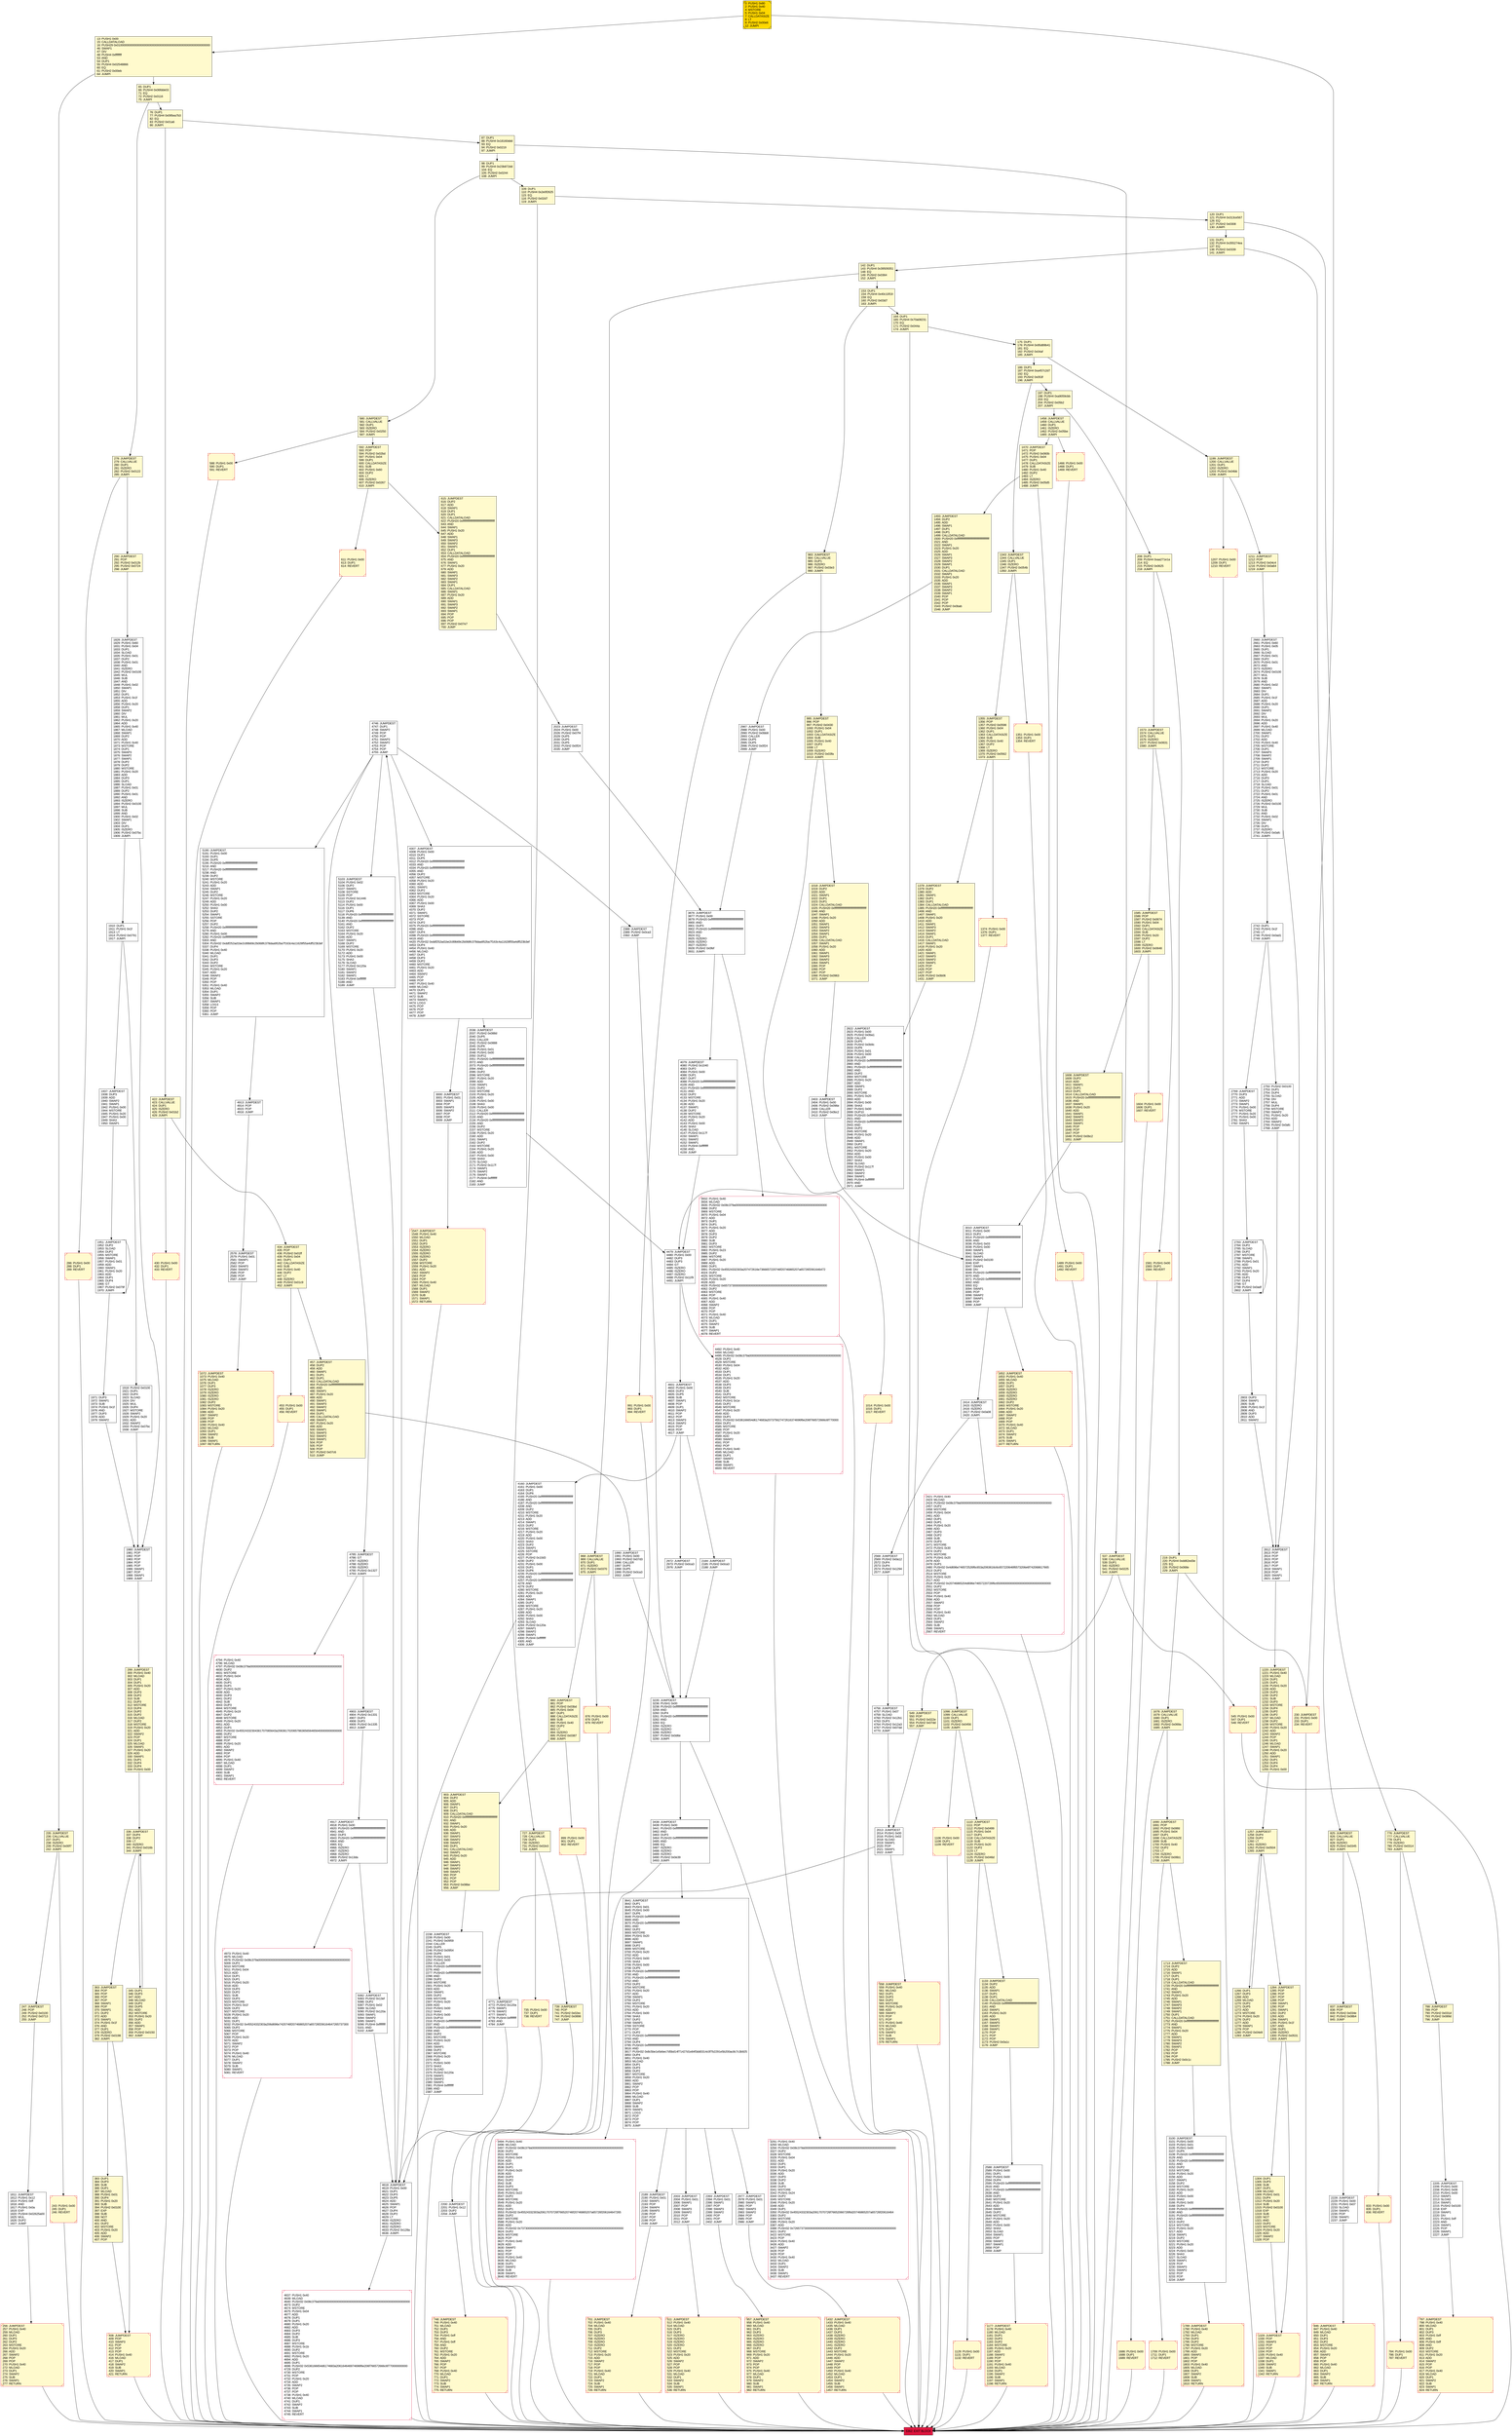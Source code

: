 digraph G {
bgcolor=transparent rankdir=UD;
node [shape=box style=filled color=black fillcolor=white fontname=arial fontcolor=black];
408 [label="408: JUMPDEST\l409: POP\l410: SWAP3\l411: POP\l412: POP\l413: POP\l414: PUSH1 0x40\l416: MLOAD\l417: DUP1\l418: SWAP2\l419: SUB\l420: SWAP1\l421: RETURN\l" fillcolor=lemonchiffon shape=Msquare color=crimson ];
457 [label="457: JUMPDEST\l458: DUP2\l459: ADD\l460: SWAP1\l461: DUP1\l462: DUP1\l463: CALLDATALOAD\l464: PUSH20 0xffffffffffffffffffffffffffffffffffffffff\l485: AND\l486: SWAP1\l487: PUSH1 0x20\l489: ADD\l490: SWAP1\l491: SWAP3\l492: SWAP2\l493: SWAP1\l494: DUP1\l495: CALLDATALOAD\l496: SWAP1\l497: PUSH1 0x20\l499: ADD\l500: SWAP1\l501: SWAP3\l502: SWAP2\l503: SWAP1\l504: POP\l505: POP\l506: POP\l507: PUSH2 0x07c6\l510: JUMP\l" fillcolor=lemonchiffon ];
4618 [label="4618: JUMPDEST\l4619: PUSH1 0x00\l4621: DUP1\l4622: DUP3\l4623: DUP5\l4624: ADD\l4625: SWAP1\l4626: POP\l4627: DUP4\l4628: DUP2\l4629: LT\l4630: ISZERO\l4631: ISZERO\l4632: ISZERO\l4633: PUSH2 0x128a\l4636: JUMPI\l" ];
219 [label="219: DUP1\l220: PUSH4 0xdd62ed3e\l225: EQ\l226: PUSH2 0x068e\l229: JUMPI\l" fillcolor=lemonchiffon ];
2184 [label="2184: JUMPDEST\l2185: PUSH2 0x0ca3\l2188: JUMP\l" ];
1018 [label="1018: JUMPDEST\l1019: DUP2\l1020: ADD\l1021: SWAP1\l1022: DUP1\l1023: DUP1\l1024: CALLDATALOAD\l1025: PUSH20 0xffffffffffffffffffffffffffffffffffffffff\l1046: AND\l1047: SWAP1\l1048: PUSH1 0x20\l1050: ADD\l1051: SWAP1\l1052: SWAP3\l1053: SWAP2\l1054: SWAP1\l1055: DUP1\l1056: CALLDATALOAD\l1057: SWAP1\l1058: PUSH1 0x20\l1060: ADD\l1061: SWAP1\l1062: SWAP3\l1063: SWAP2\l1064: SWAP1\l1065: POP\l1066: POP\l1067: POP\l1068: PUSH2 0x0963\l1071: JUMP\l" fillcolor=lemonchiffon ];
580 [label="580: JUMPDEST\l581: CALLVALUE\l582: DUP1\l583: ISZERO\l584: PUSH2 0x0250\l587: JUMPI\l" fillcolor=lemonchiffon ];
4903 [label="4903: JUMPDEST\l4904: PUSH2 0x1331\l4907: DUP3\l4908: DUP3\l4909: PUSH2 0x1335\l4912: JUMP\l" ];
995 [label="995: JUMPDEST\l996: POP\l997: PUSH2 0x0430\l1000: PUSH1 0x04\l1002: DUP1\l1003: CALLDATASIZE\l1004: SUB\l1005: PUSH1 0x40\l1007: DUP2\l1008: LT\l1009: ISZERO\l1010: PUSH2 0x03fa\l1013: JUMPI\l" fillcolor=lemonchiffon ];
2987 [label="2987: JUMPDEST\l2988: PUSH1 0x00\l2990: PUSH2 0x0bb8\l2993: CALLER\l2994: DUP5\l2995: DUP5\l2996: PUSH2 0x0f24\l2999: JUMP\l" ];
2977 [label="2977: JUMPDEST\l2978: PUSH1 0x01\l2980: SWAP1\l2981: POP\l2982: SWAP3\l2983: SWAP2\l2984: POP\l2985: POP\l2986: JUMP\l" ];
1072 [label="1072: JUMPDEST\l1073: PUSH1 0x40\l1075: MLOAD\l1076: DUP1\l1077: DUP3\l1078: ISZERO\l1079: ISZERO\l1080: ISZERO\l1081: ISZERO\l1082: DUP2\l1083: MSTORE\l1084: PUSH1 0x20\l1086: ADD\l1087: SWAP2\l1088: POP\l1089: POP\l1090: PUSH1 0x40\l1092: MLOAD\l1093: DUP1\l1094: SWAP2\l1095: SUB\l1096: SWAP1\l1097: RETURN\l" fillcolor=lemonchiffon shape=Msquare color=crimson ];
1709 [label="1709: PUSH1 0x00\l1711: DUP1\l1712: REVERT\l" fillcolor=lemonchiffon shape=Msquare color=crimson ];
430 [label="430: PUSH1 0x00\l432: DUP1\l433: REVERT\l" fillcolor=lemonchiffon shape=Msquare color=crimson ];
2972 [label="2972: JUMPDEST\l2973: PUSH2 0x0ca3\l2976: JUMP\l" ];
2200 [label="2200: JUMPDEST\l2201: PUSH1 0x12\l2203: DUP2\l2204: JUMP\l" ];
1304 [label="1304: DUP1\l1305: DUP3\l1306: SUB\l1307: DUP1\l1308: MLOAD\l1309: PUSH1 0x01\l1311: DUP4\l1312: PUSH1 0x20\l1314: SUB\l1315: PUSH2 0x0100\l1318: EXP\l1319: SUB\l1320: NOT\l1321: AND\l1322: DUP2\l1323: MSTORE\l1324: PUSH1 0x20\l1326: ADD\l1327: SWAP2\l1328: POP\l" fillcolor=lemonchiffon ];
2568 [label="2568: JUMPDEST\l2569: PUSH2 0x0a12\l2572: DUP4\l2573: DUP4\l2574: PUSH2 0x1294\l2577: JUMP\l" ];
3000 [label="3000: JUMPDEST\l3001: PUSH1 0x01\l3003: SWAP1\l3004: POP\l3005: SWAP3\l3006: SWAP2\l3007: POP\l3008: POP\l3009: JUMP\l" ];
2013 [label="2013: JUMPDEST\l2014: PUSH1 0x00\l2016: PUSH1 0x02\l2018: SLOAD\l2019: SWAP1\l2020: POP\l2021: SWAP1\l2022: JUMP\l" ];
4307 [label="4307: JUMPDEST\l4308: PUSH1 0x00\l4310: DUP1\l4311: DUP5\l4312: PUSH20 0xffffffffffffffffffffffffffffffffffffffff\l4333: AND\l4334: PUSH20 0xffffffffffffffffffffffffffffffffffffffff\l4355: AND\l4356: DUP2\l4357: MSTORE\l4358: PUSH1 0x20\l4360: ADD\l4361: SWAP1\l4362: DUP2\l4363: MSTORE\l4364: PUSH1 0x20\l4366: ADD\l4367: PUSH1 0x00\l4369: SHA3\l4370: DUP2\l4371: SWAP1\l4372: SSTORE\l4373: POP\l4374: DUP2\l4375: PUSH20 0xffffffffffffffffffffffffffffffffffffffff\l4396: AND\l4397: DUP4\l4398: PUSH20 0xffffffffffffffffffffffffffffffffffffffff\l4419: AND\l4420: PUSH32 0xddf252ad1be2c89b69c2b068fc378daa952ba7f163c4a11628f55a4df523b3ef\l4453: DUP4\l4454: PUSH1 0x40\l4456: MLOAD\l4457: DUP1\l4458: DUP3\l4459: DUP2\l4460: MSTORE\l4461: PUSH1 0x20\l4463: ADD\l4464: SWAP2\l4465: POP\l4466: POP\l4467: PUSH1 0x40\l4469: MLOAD\l4470: DUP1\l4471: SWAP2\l4472: SUB\l4473: SWAP1\l4474: LOG3\l4475: POP\l4476: POP\l4477: POP\l4478: JUMP\l" ];
1207 [label="1207: PUSH1 0x00\l1209: DUP1\l1210: REVERT\l" fillcolor=lemonchiffon shape=Msquare color=crimson ];
2205 [label="2205: JUMPDEST\l2206: PUSH1 0x00\l2208: PUSH1 0x06\l2210: PUSH1 0x00\l2212: SWAP1\l2213: SLOAD\l2214: SWAP1\l2215: PUSH2 0x0100\l2218: EXP\l2219: SWAP1\l2220: DIV\l2221: PUSH1 0xff\l2223: AND\l2224: SWAP1\l2225: POP\l2226: SWAP1\l2227: JUMP\l" ];
1458 [label="1458: JUMPDEST\l1459: CALLVALUE\l1460: DUP1\l1461: ISZERO\l1462: PUSH2 0x05be\l1465: JUMPI\l" fillcolor=lemonchiffon ];
434 [label="434: JUMPDEST\l435: POP\l436: PUSH2 0x01ff\l439: PUSH1 0x04\l441: DUP1\l442: CALLDATASIZE\l443: SUB\l444: PUSH1 0x40\l446: DUP2\l447: LT\l448: ISZERO\l449: PUSH2 0x01c9\l452: JUMPI\l" fillcolor=lemonchiffon ];
1466 [label="1466: PUSH1 0x00\l1468: DUP1\l1469: REVERT\l" fillcolor=lemonchiffon shape=Msquare color=crimson ];
1690 [label="1690: JUMPDEST\l1691: POP\l1692: PUSH2 0x06fd\l1695: PUSH1 0x04\l1697: DUP1\l1698: CALLDATASIZE\l1699: SUB\l1700: PUSH1 0x40\l1702: DUP2\l1703: LT\l1704: ISZERO\l1705: PUSH2 0x06b1\l1708: JUMPI\l" fillcolor=lemonchiffon ];
2742 [label="2742: DUP1\l2743: PUSH1 0x1f\l2745: LT\l2746: PUSH2 0x0ad1\l2749: JUMPI\l" ];
899 [label="899: PUSH1 0x00\l901: DUP1\l902: REVERT\l" fillcolor=lemonchiffon shape=Msquare color=crimson ];
983 [label="983: JUMPDEST\l984: CALLVALUE\l985: DUP1\l986: ISZERO\l987: PUSH2 0x03e3\l990: JUMPI\l" fillcolor=lemonchiffon ];
2822 [label="2822: JUMPDEST\l2823: PUSH1 0x00\l2825: PUSH2 0x0ba1\l2828: CALLER\l2829: DUP5\l2830: PUSH2 0x0b9c\l2833: DUP6\l2834: PUSH1 0x01\l2836: PUSH1 0x00\l2838: CALLER\l2839: PUSH20 0xffffffffffffffffffffffffffffffffffffffff\l2860: AND\l2861: PUSH20 0xffffffffffffffffffffffffffffffffffffffff\l2882: AND\l2883: DUP2\l2884: MSTORE\l2885: PUSH1 0x20\l2887: ADD\l2888: SWAP1\l2889: DUP2\l2890: MSTORE\l2891: PUSH1 0x20\l2893: ADD\l2894: PUSH1 0x00\l2896: SHA3\l2897: PUSH1 0x00\l2899: DUP10\l2900: PUSH20 0xffffffffffffffffffffffffffffffffffffffff\l2921: AND\l2922: PUSH20 0xffffffffffffffffffffffffffffffffffffffff\l2943: AND\l2944: DUP2\l2945: MSTORE\l2946: PUSH1 0x20\l2948: ADD\l2949: SWAP1\l2950: DUP2\l2951: MSTORE\l2952: PUSH1 0x20\l2954: ADD\l2955: PUSH1 0x00\l2957: SHA3\l2958: SLOAD\l2959: PUSH2 0x117f\l2962: SWAP1\l2963: SWAP2\l2964: SWAP1\l2965: PUSH4 0xffffffff\l2970: AND\l2971: JUMP\l" ];
1177 [label="1177: JUMPDEST\l1178: PUSH1 0x40\l1180: MLOAD\l1181: DUP1\l1182: DUP3\l1183: DUP2\l1184: MSTORE\l1185: PUSH1 0x20\l1187: ADD\l1188: SWAP2\l1189: POP\l1190: POP\l1191: PUSH1 0x40\l1193: MLOAD\l1194: DUP1\l1195: SWAP2\l1196: SUB\l1197: SWAP1\l1198: RETURN\l" fillcolor=lemonchiffon shape=Msquare color=crimson ];
247 [label="247: JUMPDEST\l248: POP\l249: PUSH2 0x0100\l252: PUSH2 0x0713\l255: JUMP\l" fillcolor=lemonchiffon ];
549 [label="549: JUMPDEST\l550: POP\l551: PUSH2 0x022e\l554: PUSH2 0x07dd\l557: JUMP\l" fillcolor=lemonchiffon ];
2238 [label="2238: JUMPDEST\l2239: PUSH1 0x00\l2241: PUSH2 0x0959\l2244: CALLER\l2245: DUP5\l2246: PUSH2 0x0954\l2249: DUP6\l2250: PUSH1 0x01\l2252: PUSH1 0x00\l2254: CALLER\l2255: PUSH20 0xffffffffffffffffffffffffffffffffffffffff\l2276: AND\l2277: PUSH20 0xffffffffffffffffffffffffffffffffffffffff\l2298: AND\l2299: DUP2\l2300: MSTORE\l2301: PUSH1 0x20\l2303: ADD\l2304: SWAP1\l2305: DUP2\l2306: MSTORE\l2307: PUSH1 0x20\l2309: ADD\l2310: PUSH1 0x00\l2312: SHA3\l2313: PUSH1 0x00\l2315: DUP10\l2316: PUSH20 0xffffffffffffffffffffffffffffffffffffffff\l2337: AND\l2338: PUSH20 0xffffffffffffffffffffffffffffffffffffffff\l2359: AND\l2360: DUP2\l2361: MSTORE\l2362: PUSH1 0x20\l2364: ADD\l2365: SWAP1\l2366: DUP2\l2367: MSTORE\l2368: PUSH1 0x20\l2370: ADD\l2371: PUSH1 0x00\l2373: SHA3\l2374: SLOAD\l2375: PUSH2 0x120a\l2378: SWAP1\l2379: SWAP2\l2380: SWAP1\l2381: PUSH4 0xffffffff\l2386: AND\l2387: JUMP\l" ];
3291 [label="3291: PUSH1 0x40\l3293: MLOAD\l3294: PUSH32 0x08c379a000000000000000000000000000000000000000000000000000000000\l3327: DUP2\l3328: MSTORE\l3329: PUSH1 0x04\l3331: ADD\l3332: DUP1\l3333: DUP1\l3334: PUSH1 0x20\l3336: ADD\l3337: DUP3\l3338: DUP2\l3339: SUB\l3340: DUP3\l3341: MSTORE\l3342: PUSH1 0x24\l3344: DUP2\l3345: MSTORE\l3346: PUSH1 0x20\l3348: ADD\l3349: DUP1\l3350: PUSH32 0x45524332303a20617070726f76652066726f6d20746865207a65726f20616464\l3383: DUP2\l3384: MSTORE\l3385: PUSH1 0x20\l3387: ADD\l3388: PUSH32 0x7265737300000000000000000000000000000000000000000000000000000000\l3421: DUP2\l3422: MSTORE\l3423: POP\l3424: PUSH1 0x40\l3426: ADD\l3427: SWAP2\l3428: POP\l3429: POP\l3430: PUSH1 0x40\l3432: MLOAD\l3433: DUP1\l3434: SWAP2\l3435: SUB\l3436: SWAP1\l3437: REVERT\l" shape=Msquare color=crimson ];
4637 [label="4637: PUSH1 0x40\l4639: MLOAD\l4640: PUSH32 0x08c379a000000000000000000000000000000000000000000000000000000000\l4673: DUP2\l4674: MSTORE\l4675: PUSH1 0x04\l4677: ADD\l4678: DUP1\l4679: DUP1\l4680: PUSH1 0x20\l4682: ADD\l4683: DUP3\l4684: DUP2\l4685: SUB\l4686: DUP3\l4687: MSTORE\l4688: PUSH1 0x1b\l4690: DUP2\l4691: MSTORE\l4692: PUSH1 0x20\l4694: ADD\l4695: DUP1\l4696: PUSH32 0x536166654d6174683a206164646974696f6e206f766572666c6f770000000000\l4729: DUP2\l4730: MSTORE\l4731: POP\l4732: PUSH1 0x20\l4734: ADD\l4735: SWAP2\l4736: POP\l4737: POP\l4738: PUSH1 0x40\l4740: MLOAD\l4741: DUP1\l4742: SWAP2\l4743: SUB\l4744: SWAP1\l4745: REVERT\l" shape=Msquare color=crimson ];
1547 [label="1547: JUMPDEST\l1548: PUSH1 0x40\l1550: MLOAD\l1551: DUP1\l1552: DUP3\l1553: ISZERO\l1554: ISZERO\l1555: ISZERO\l1556: ISZERO\l1557: DUP2\l1558: MSTORE\l1559: PUSH1 0x20\l1561: ADD\l1562: SWAP2\l1563: POP\l1564: POP\l1565: PUSH1 0x40\l1567: MLOAD\l1568: DUP1\l1569: SWAP2\l1570: SUB\l1571: SWAP1\l1572: RETURN\l" fillcolor=lemonchiffon shape=Msquare color=crimson ];
1686 [label="1686: PUSH1 0x00\l1688: DUP1\l1689: REVERT\l" fillcolor=lemonchiffon shape=Msquare color=crimson ];
175 [label="175: DUP1\l176: PUSH4 0x95d89b41\l181: EQ\l182: PUSH2 0x04af\l185: JUMPI\l" fillcolor=lemonchiffon ];
5082 [label="5082: JUMPDEST\l5083: PUSH2 0x13ef\l5086: DUP2\l5087: PUSH1 0x02\l5089: SLOAD\l5090: PUSH2 0x120a\l5093: SWAP1\l5094: SWAP2\l5095: SWAP1\l5096: PUSH4 0xffffffff\l5101: AND\l5102: JUMP\l" ];
1918 [label="1918: PUSH2 0x0100\l1921: DUP1\l1922: DUP4\l1923: SLOAD\l1924: DIV\l1925: MUL\l1926: DUP4\l1927: MSTORE\l1928: SWAP2\l1929: PUSH1 0x20\l1931: ADD\l1932: SWAP2\l1933: PUSH2 0x07bc\l1936: JUMP\l" ];
3641 [label="3641: JUMPDEST\l3642: DUP1\l3643: PUSH1 0x01\l3645: PUSH1 0x00\l3647: DUP6\l3648: PUSH20 0xffffffffffffffffffffffffffffffffffffffff\l3669: AND\l3670: PUSH20 0xffffffffffffffffffffffffffffffffffffffff\l3691: AND\l3692: DUP2\l3693: MSTORE\l3694: PUSH1 0x20\l3696: ADD\l3697: SWAP1\l3698: DUP2\l3699: MSTORE\l3700: PUSH1 0x20\l3702: ADD\l3703: PUSH1 0x00\l3705: SHA3\l3706: PUSH1 0x00\l3708: DUP5\l3709: PUSH20 0xffffffffffffffffffffffffffffffffffffffff\l3730: AND\l3731: PUSH20 0xffffffffffffffffffffffffffffffffffffffff\l3752: AND\l3753: DUP2\l3754: MSTORE\l3755: PUSH1 0x20\l3757: ADD\l3758: SWAP1\l3759: DUP2\l3760: MSTORE\l3761: PUSH1 0x20\l3763: ADD\l3764: PUSH1 0x00\l3766: SHA3\l3767: DUP2\l3768: SWAP1\l3769: SSTORE\l3770: POP\l3771: DUP2\l3772: PUSH20 0xffffffffffffffffffffffffffffffffffffffff\l3793: AND\l3794: DUP4\l3795: PUSH20 0xffffffffffffffffffffffffffffffffffffffff\l3816: AND\l3817: PUSH32 0x8c5be1e5ebec7d5bd14f71427d1e84f3dd0314c0f7b2291e5b200ac8c7c3b925\l3850: DUP4\l3851: PUSH1 0x40\l3853: MLOAD\l3854: DUP1\l3855: DUP3\l3856: DUP2\l3857: MSTORE\l3858: PUSH1 0x20\l3860: ADD\l3861: SWAP2\l3862: POP\l3863: POP\l3864: PUSH1 0x40\l3866: MLOAD\l3867: DUP1\l3868: SWAP2\l3869: SUB\l3870: SWAP1\l3871: LOG3\l3872: POP\l3873: POP\l3874: POP\l3875: JUMP\l" ];
13 [label="13: PUSH1 0x00\l15: CALLDATALOAD\l16: PUSH29 0x0100000000000000000000000000000000000000000000000000000000\l46: SWAP1\l47: DIV\l48: PUSH4 0xffffffff\l53: AND\l54: DUP1\l55: PUSH4 0x02548866\l60: EQ\l61: PUSH2 0x00eb\l64: JUMPI\l" fillcolor=lemonchiffon ];
4794 [label="4794: PUSH1 0x40\l4796: MLOAD\l4797: PUSH32 0x08c379a000000000000000000000000000000000000000000000000000000000\l4830: DUP2\l4831: MSTORE\l4832: PUSH1 0x04\l4834: ADD\l4835: DUP1\l4836: DUP1\l4837: PUSH1 0x20\l4839: ADD\l4840: DUP3\l4841: DUP2\l4842: SUB\l4843: DUP3\l4844: MSTORE\l4845: PUSH1 0x19\l4847: DUP2\l4848: MSTORE\l4849: PUSH1 0x20\l4851: ADD\l4852: DUP1\l4853: PUSH32 0x45524332304361707065643a2063617020657863656564656400000000000000\l4886: DUP2\l4887: MSTORE\l4888: POP\l4889: PUSH1 0x20\l4891: ADD\l4892: SWAP2\l4893: POP\l4894: POP\l4895: PUSH1 0x40\l4897: MLOAD\l4898: DUP1\l4899: SWAP2\l4900: SUB\l4901: SWAP1\l4902: REVERT\l" shape=Msquare color=crimson ];
2023 [label="2023: JUMPDEST\l2024: PUSH1 0x00\l2026: PUSH2 0x07f4\l2029: DUP5\l2030: DUP5\l2031: DUP5\l2032: PUSH2 0x0f24\l2035: JUMP\l" ];
3010 [label="3010: JUMPDEST\l3011: PUSH1 0x00\l3013: DUP2\l3014: PUSH20 0xffffffffffffffffffffffffffffffffffffffff\l3035: AND\l3036: PUSH1 0x03\l3038: PUSH1 0x00\l3040: SWAP1\l3041: SLOAD\l3042: SWAP1\l3043: PUSH2 0x0100\l3046: EXP\l3047: SWAP1\l3048: DIV\l3049: PUSH20 0xffffffffffffffffffffffffffffffffffffffff\l3070: AND\l3071: PUSH20 0xffffffffffffffffffffffffffffffffffffffff\l3092: AND\l3093: EQ\l3094: SWAP1\l3095: POP\l3096: SWAP2\l3097: SWAP1\l3098: POP\l3099: JUMP\l" ];
1652 [label="1652: JUMPDEST\l1653: PUSH1 0x40\l1655: MLOAD\l1656: DUP1\l1657: DUP3\l1658: ISZERO\l1659: ISZERO\l1660: ISZERO\l1661: ISZERO\l1662: DUP2\l1663: MSTORE\l1664: PUSH1 0x20\l1666: ADD\l1667: SWAP2\l1668: POP\l1669: POP\l1670: PUSH1 0x40\l1672: MLOAD\l1673: DUP1\l1674: SWAP2\l1675: SUB\l1676: SWAP1\l1677: RETURN\l" fillcolor=lemonchiffon shape=Msquare color=crimson ];
4771 [label="4771: JUMPDEST\l4772: PUSH2 0x120a\l4775: SWAP1\l4776: SWAP2\l4777: SWAP1\l4778: PUSH4 0xffffffff\l4783: AND\l4784: JUMP\l" ];
5103 [label="5103: JUMPDEST\l5104: PUSH1 0x02\l5106: DUP2\l5107: SWAP1\l5108: SSTORE\l5109: POP\l5110: PUSH2 0x1446\l5113: DUP2\l5114: PUSH1 0x00\l5116: DUP1\l5117: DUP6\l5118: PUSH20 0xffffffffffffffffffffffffffffffffffffffff\l5139: AND\l5140: PUSH20 0xffffffffffffffffffffffffffffffffffffffff\l5161: AND\l5162: DUP2\l5163: MSTORE\l5164: PUSH1 0x20\l5166: ADD\l5167: SWAP1\l5168: DUP2\l5169: MSTORE\l5170: PUSH1 0x20\l5172: ADD\l5173: PUSH1 0x00\l5175: SHA3\l5176: SLOAD\l5177: PUSH2 0x120a\l5180: SWAP1\l5181: SWAP2\l5182: SWAP1\l5183: PUSH4 0xffffffff\l5188: AND\l5189: JUMP\l" ];
1493 [label="1493: JUMPDEST\l1494: DUP2\l1495: ADD\l1496: SWAP1\l1497: DUP1\l1498: DUP1\l1499: CALLDATALOAD\l1500: PUSH20 0xffffffffffffffffffffffffffffffffffffffff\l1521: AND\l1522: SWAP1\l1523: PUSH1 0x20\l1525: ADD\l1526: SWAP1\l1527: SWAP3\l1528: SWAP2\l1529: SWAP1\l1530: DUP1\l1531: CALLDATALOAD\l1532: SWAP1\l1533: PUSH1 0x20\l1535: ADD\l1536: SWAP1\l1537: SWAP3\l1538: SWAP2\l1539: SWAP1\l1540: POP\l1541: POP\l1542: POP\l1543: PUSH2 0x0bab\l1546: JUMP\l" fillcolor=lemonchiffon ];
4917 [label="4917: JUMPDEST\l4918: PUSH1 0x00\l4920: PUSH20 0xffffffffffffffffffffffffffffffffffffffff\l4941: AND\l4942: DUP3\l4943: PUSH20 0xffffffffffffffffffffffffffffffffffffffff\l4964: AND\l4965: EQ\l4966: ISZERO\l4967: ISZERO\l4968: ISZERO\l4969: PUSH2 0x13da\l4972: JUMPI\l" ];
4785 [label="4785: JUMPDEST\l4786: GT\l4787: ISZERO\l4788: ISZERO\l4789: ISZERO\l4790: PUSH2 0x1327\l4793: JUMPI\l" ];
1789 [label="1789: JUMPDEST\l1790: PUSH1 0x40\l1792: MLOAD\l1793: DUP1\l1794: DUP3\l1795: DUP2\l1796: MSTORE\l1797: PUSH1 0x20\l1799: ADD\l1800: SWAP2\l1801: POP\l1802: POP\l1803: PUSH1 0x40\l1805: MLOAD\l1806: DUP1\l1807: SWAP2\l1808: SUB\l1809: SWAP1\l1810: RETURN\l" fillcolor=lemonchiffon shape=Msquare color=crimson ];
422 [label="422: JUMPDEST\l423: CALLVALUE\l424: DUP1\l425: ISZERO\l426: PUSH2 0x01b2\l429: JUMPI\l" fillcolor=lemonchiffon ];
776 [label="776: JUMPDEST\l777: CALLVALUE\l778: DUP1\l779: ISZERO\l780: PUSH2 0x0314\l783: JUMPI\l" fillcolor=lemonchiffon ];
1573 [label="1573: JUMPDEST\l1574: CALLVALUE\l1575: DUP1\l1576: ISZERO\l1577: PUSH2 0x0631\l1580: JUMPI\l" fillcolor=lemonchiffon ];
243 [label="243: PUSH1 0x00\l245: DUP1\l246: REVERT\l" fillcolor=lemonchiffon shape=Msquare color=crimson ];
1014 [label="1014: PUSH1 0x00\l1016: DUP1\l1017: REVERT\l" fillcolor=lemonchiffon shape=Msquare color=crimson ];
4160 [label="4160: JUMPDEST\l4161: PUSH1 0x00\l4163: DUP1\l4164: DUP6\l4165: PUSH20 0xffffffffffffffffffffffffffffffffffffffff\l4186: AND\l4187: PUSH20 0xffffffffffffffffffffffffffffffffffffffff\l4208: AND\l4209: DUP2\l4210: MSTORE\l4211: PUSH1 0x20\l4213: ADD\l4214: SWAP1\l4215: DUP2\l4216: MSTORE\l4217: PUSH1 0x20\l4219: ADD\l4220: PUSH1 0x00\l4222: SHA3\l4223: DUP2\l4224: SWAP1\l4225: SSTORE\l4226: POP\l4227: PUSH2 0x10d3\l4230: DUP2\l4231: PUSH1 0x00\l4233: DUP1\l4234: DUP6\l4235: PUSH20 0xffffffffffffffffffffffffffffffffffffffff\l4256: AND\l4257: PUSH20 0xffffffffffffffffffffffffffffffffffffffff\l4278: AND\l4279: DUP2\l4280: MSTORE\l4281: PUSH1 0x20\l4283: ADD\l4284: SWAP1\l4285: DUP2\l4286: MSTORE\l4287: PUSH1 0x20\l4289: ADD\l4290: PUSH1 0x00\l4292: SHA3\l4293: SLOAD\l4294: PUSH2 0x120a\l4297: SWAP1\l4298: SWAP2\l4299: SWAP1\l4300: PUSH4 0xffffffff\l4305: AND\l4306: JUMP\l" ];
87 [label="87: DUP1\l88: PUSH4 0x18160ddd\l93: EQ\l94: PUSH2 0x0219\l97: JUMPI\l" fillcolor=lemonchiffon ];
748 [label="748: JUMPDEST\l749: PUSH1 0x40\l751: MLOAD\l752: DUP1\l753: DUP3\l754: PUSH1 0xff\l756: AND\l757: PUSH1 0xff\l759: AND\l760: DUP2\l761: MSTORE\l762: PUSH1 0x20\l764: ADD\l765: SWAP2\l766: POP\l767: POP\l768: PUSH1 0x40\l770: MLOAD\l771: DUP1\l772: SWAP2\l773: SUB\l774: SWAP1\l775: RETURN\l" fillcolor=lemonchiffon shape=Msquare color=crimson ];
0 [label="0: PUSH1 0x80\l2: PUSH1 0x40\l4: MSTORE\l5: PUSH1 0x04\l7: CALLDATASIZE\l8: LT\l9: PUSH2 0x00e6\l12: JUMPI\l" fillcolor=lemonchiffon shape=Msquare fillcolor=gold ];
2228 [label="2228: JUMPDEST\l2229: PUSH1 0x00\l2231: PUSH1 0x07\l2233: SLOAD\l2234: SWAP1\l2235: POP\l2236: SWAP1\l2237: JUMP\l" ];
453 [label="453: PUSH1 0x00\l455: DUP1\l456: REVERT\l" fillcolor=lemonchiffon shape=Msquare color=crimson ];
164 [label="164: DUP1\l165: PUSH4 0x70a08231\l170: EQ\l171: PUSH2 0x044a\l174: JUMPI\l" fillcolor=lemonchiffon ];
739 [label="739: JUMPDEST\l740: POP\l741: PUSH2 0x02ec\l744: PUSH2 0x0898\l747: JUMP\l" fillcolor=lemonchiffon ];
868 [label="868: JUMPDEST\l869: CALLVALUE\l870: DUP1\l871: ISZERO\l872: PUSH2 0x0370\l875: JUMPI\l" fillcolor=lemonchiffon ];
1211 [label="1211: JUMPDEST\l1212: POP\l1213: PUSH2 0x04c4\l1216: PUSH2 0x0a64\l1219: JUMP\l" fillcolor=lemonchiffon ];
1489 [label="1489: PUSH1 0x00\l1491: DUP1\l1492: REVERT\l" fillcolor=lemonchiffon shape=Msquare color=crimson ];
383 [label="383: DUP1\l384: DUP3\l385: SUB\l386: DUP1\l387: MLOAD\l388: PUSH1 0x01\l390: DUP4\l391: PUSH1 0x20\l393: SUB\l394: PUSH2 0x0100\l397: EXP\l398: SUB\l399: NOT\l400: AND\l401: DUP2\l402: MSTORE\l403: PUSH1 0x20\l405: ADD\l406: SWAP2\l407: POP\l" fillcolor=lemonchiffon ];
1220 [label="1220: JUMPDEST\l1221: PUSH1 0x40\l1223: MLOAD\l1224: DUP1\l1225: DUP1\l1226: PUSH1 0x20\l1228: ADD\l1229: DUP3\l1230: DUP2\l1231: SUB\l1232: DUP3\l1233: MSTORE\l1234: DUP4\l1235: DUP2\l1236: DUP2\l1237: MLOAD\l1238: DUP2\l1239: MSTORE\l1240: PUSH1 0x20\l1242: ADD\l1243: SWAP2\l1244: POP\l1245: DUP1\l1246: MLOAD\l1247: SWAP1\l1248: PUSH1 0x20\l1250: ADD\l1251: SWAP1\l1252: DUP1\l1253: DUP4\l1254: DUP4\l1255: PUSH1 0x00\l" fillcolor=lemonchiffon ];
131 [label="131: DUP1\l132: PUSH4 0x355274ea\l137: EQ\l138: PUSH2 0x0339\l141: JUMPI\l" fillcolor=lemonchiffon ];
2421 [label="2421: PUSH1 0x40\l2423: MLOAD\l2424: PUSH32 0x08c379a000000000000000000000000000000000000000000000000000000000\l2457: DUP2\l2458: MSTORE\l2459: PUSH1 0x04\l2461: ADD\l2462: DUP1\l2463: DUP1\l2464: PUSH1 0x20\l2466: ADD\l2467: DUP3\l2468: DUP2\l2469: SUB\l2470: DUP3\l2471: MSTORE\l2472: PUSH1 0x30\l2474: DUP2\l2475: MSTORE\l2476: PUSH1 0x20\l2478: ADD\l2479: DUP1\l2480: PUSH32 0x4d696e746572526f6c653a2063616c6c657220646f6573206e6f742068617665\l2513: DUP2\l2514: MSTORE\l2515: PUSH1 0x20\l2517: ADD\l2518: PUSH32 0x20746865204d696e74657220726f6c6500000000000000000000000000000000\l2551: DUP2\l2552: MSTORE\l2553: POP\l2554: PUSH1 0x40\l2556: ADD\l2557: SWAP2\l2558: POP\l2559: POP\l2560: PUSH1 0x40\l2562: MLOAD\l2563: DUP1\l2564: SWAP2\l2565: SUB\l2566: SWAP1\l2567: REVERT\l" shape=Msquare color=crimson ];
120 [label="120: DUP1\l121: PUSH4 0x313ce567\l126: EQ\l127: PUSH2 0x0308\l130: JUMPI\l" fillcolor=lemonchiffon ];
1266 [label="1266: DUP1\l1267: DUP3\l1268: ADD\l1269: MLOAD\l1270: DUP2\l1271: DUP5\l1272: ADD\l1273: MSTORE\l1274: PUSH1 0x20\l1276: DUP2\l1277: ADD\l1278: SWAP1\l1279: POP\l1280: PUSH2 0x04e9\l1283: JUMP\l" fillcolor=lemonchiffon ];
1678 [label="1678: JUMPDEST\l1679: CALLVALUE\l1680: DUP1\l1681: ISZERO\l1682: PUSH2 0x069a\l1685: JUMPI\l" fillcolor=lemonchiffon ];
2003 [label="2003: JUMPDEST\l2004: PUSH1 0x01\l2006: SWAP1\l2007: POP\l2008: SWAP3\l2009: SWAP2\l2010: POP\l2011: POP\l2012: JUMP\l" ];
1355 [label="1355: JUMPDEST\l1356: POP\l1357: PUSH2 0x0598\l1360: PUSH1 0x04\l1362: DUP1\l1363: CALLDATASIZE\l1364: SUB\l1365: PUSH1 0x40\l1367: DUP2\l1368: LT\l1369: ISZERO\l1370: PUSH2 0x0562\l1373: JUMPI\l" fillcolor=lemonchiffon ];
4913 [label="4913: JUMPDEST\l4914: POP\l4915: POP\l4916: JUMP\l" ];
615 [label="615: JUMPDEST\l616: DUP2\l617: ADD\l618: SWAP1\l619: DUP1\l620: DUP1\l621: CALLDATALOAD\l622: PUSH20 0xffffffffffffffffffffffffffffffffffffffff\l643: AND\l644: SWAP1\l645: PUSH1 0x20\l647: ADD\l648: SWAP1\l649: SWAP3\l650: SWAP2\l651: SWAP1\l652: DUP1\l653: CALLDATALOAD\l654: PUSH20 0xffffffffffffffffffffffffffffffffffffffff\l675: AND\l676: SWAP1\l677: PUSH1 0x20\l679: ADD\l680: SWAP1\l681: SWAP3\l682: SWAP2\l683: SWAP1\l684: DUP1\l685: CALLDATALOAD\l686: SWAP1\l687: PUSH1 0x20\l689: ADD\l690: SWAP1\l691: SWAP3\l692: SWAP2\l693: SWAP1\l694: POP\l695: POP\l696: POP\l697: PUSH2 0x07e7\l700: JUMP\l" fillcolor=lemonchiffon ];
290 [label="290: JUMPDEST\l291: POP\l292: PUSH2 0x012b\l295: PUSH2 0x0724\l298: JUMP\l" fillcolor=lemonchiffon ];
788 [label="788: JUMPDEST\l789: POP\l790: PUSH2 0x031d\l793: PUSH2 0x089d\l796: JUMP\l" fillcolor=lemonchiffon ];
735 [label="735: PUSH1 0x00\l737: DUP1\l738: REVERT\l" fillcolor=lemonchiffon shape=Msquare color=crimson ];
991 [label="991: PUSH1 0x00\l993: DUP1\l994: REVERT\l" fillcolor=lemonchiffon shape=Msquare color=crimson ];
545 [label="545: PUSH1 0x00\l547: DUP1\l548: REVERT\l" fillcolor=lemonchiffon shape=Msquare color=crimson ];
701 [label="701: JUMPDEST\l702: PUSH1 0x40\l704: MLOAD\l705: DUP1\l706: DUP3\l707: ISZERO\l708: ISZERO\l709: ISZERO\l710: ISZERO\l711: DUP2\l712: MSTORE\l713: PUSH1 0x20\l715: ADD\l716: SWAP2\l717: POP\l718: POP\l719: PUSH1 0x40\l721: MLOAD\l722: DUP1\l723: SWAP2\l724: SUB\l725: SWAP1\l726: RETURN\l" fillcolor=lemonchiffon shape=Msquare color=crimson ];
957 [label="957: JUMPDEST\l958: PUSH1 0x40\l960: MLOAD\l961: DUP1\l962: DUP3\l963: ISZERO\l964: ISZERO\l965: ISZERO\l966: ISZERO\l967: DUP2\l968: MSTORE\l969: PUSH1 0x20\l971: ADD\l972: SWAP2\l973: POP\l974: POP\l975: PUSH1 0x40\l977: MLOAD\l978: DUP1\l979: SWAP2\l980: SUB\l981: SWAP1\l982: RETURN\l" fillcolor=lemonchiffon shape=Msquare color=crimson ];
825 [label="825: JUMPDEST\l826: CALLVALUE\l827: DUP1\l828: ISZERO\l829: PUSH2 0x0345\l832: JUMPI\l" fillcolor=lemonchiffon ];
1110 [label="1110: JUMPDEST\l1111: POP\l1112: PUSH2 0x0499\l1115: PUSH1 0x04\l1117: DUP1\l1118: CALLDATASIZE\l1119: SUB\l1120: PUSH1 0x20\l1122: DUP2\l1123: LT\l1124: ISZERO\l1125: PUSH2 0x046d\l1128: JUMPI\l" fillcolor=lemonchiffon ];
2588 [label="2588: JUMPDEST\l2589: PUSH1 0x00\l2591: DUP1\l2592: PUSH1 0x00\l2594: DUP4\l2595: PUSH20 0xffffffffffffffffffffffffffffffffffffffff\l2616: AND\l2617: PUSH20 0xffffffffffffffffffffffffffffffffffffffff\l2638: AND\l2639: DUP2\l2640: MSTORE\l2641: PUSH1 0x20\l2643: ADD\l2644: SWAP1\l2645: DUP2\l2646: MSTORE\l2647: PUSH1 0x20\l2649: ADD\l2650: PUSH1 0x00\l2652: SHA3\l2653: SLOAD\l2654: SWAP1\l2655: POP\l2656: SWAP2\l2657: SWAP1\l2658: POP\l2659: JUMP\l" ];
2414 [label="2414: JUMPDEST\l2415: ISZERO\l2416: ISZERO\l2417: PUSH2 0x0a08\l2420: JUMPI\l" ];
1980 [label="1980: JUMPDEST\l1981: POP\l1982: POP\l1983: POP\l1984: POP\l1985: POP\l1986: SWAP1\l1987: POP\l1988: SWAP1\l1989: JUMP\l" ];
2189 [label="2189: JUMPDEST\l2190: PUSH1 0x01\l2192: SWAP1\l2193: POP\l2194: SWAP4\l2195: SWAP3\l2196: POP\l2197: POP\l2198: POP\l2199: JUMP\l" ];
1937 [label="1937: JUMPDEST\l1938: DUP3\l1939: ADD\l1940: SWAP2\l1941: SWAP1\l1942: PUSH1 0x00\l1944: MSTORE\l1945: PUSH1 0x20\l1947: PUSH1 0x00\l1949: SHA3\l1950: SWAP1\l" ];
1971 [label="1971: DUP3\l1972: SWAP1\l1973: SUB\l1974: PUSH1 0x1f\l1976: AND\l1977: DUP3\l1978: ADD\l1979: SWAP2\l" ];
1378 [label="1378: JUMPDEST\l1379: DUP2\l1380: ADD\l1381: SWAP1\l1382: DUP1\l1383: DUP1\l1384: CALLDATALOAD\l1385: PUSH20 0xffffffffffffffffffffffffffffffffffffffff\l1406: AND\l1407: SWAP1\l1408: PUSH1 0x20\l1410: ADD\l1411: SWAP1\l1412: SWAP3\l1413: SWAP2\l1414: SWAP1\l1415: DUP1\l1416: CALLDATALOAD\l1417: SWAP1\l1418: PUSH1 0x20\l1420: ADD\l1421: SWAP1\l1422: SWAP3\l1423: SWAP2\l1424: SWAP1\l1425: POP\l1426: POP\l1427: POP\l1428: PUSH2 0x0b06\l1431: JUMP\l" fillcolor=lemonchiffon ];
1581 [label="1581: PUSH1 0x00\l1583: DUP1\l1584: REVERT\l" fillcolor=lemonchiffon shape=Msquare color=crimson ];
336 [label="336: JUMPDEST\l337: DUP4\l338: DUP2\l339: LT\l340: ISZERO\l341: PUSH2 0x016b\l344: JUMPI\l" fillcolor=lemonchiffon ];
65 [label="65: DUP1\l66: PUSH4 0x06fdde03\l71: EQ\l72: PUSH2 0x0116\l75: JUMPI\l" fillcolor=lemonchiffon ];
1133 [label="1133: JUMPDEST\l1134: DUP2\l1135: ADD\l1136: SWAP1\l1137: DUP1\l1138: DUP1\l1139: CALLDATALOAD\l1140: PUSH20 0xffffffffffffffffffffffffffffffffffffffff\l1161: AND\l1162: SWAP1\l1163: PUSH1 0x20\l1165: ADD\l1166: SWAP1\l1167: SWAP3\l1168: SWAP2\l1169: SWAP1\l1170: POP\l1171: POP\l1172: POP\l1173: PUSH2 0x0a1c\l1176: JUMP\l" fillcolor=lemonchiffon ];
1343 [label="1343: JUMPDEST\l1344: CALLVALUE\l1345: DUP1\l1346: ISZERO\l1347: PUSH2 0x054b\l1350: JUMPI\l" fillcolor=lemonchiffon ];
299 [label="299: JUMPDEST\l300: PUSH1 0x40\l302: MLOAD\l303: DUP1\l304: DUP1\l305: PUSH1 0x20\l307: ADD\l308: DUP3\l309: DUP2\l310: SUB\l311: DUP3\l312: MSTORE\l313: DUP4\l314: DUP2\l315: DUP2\l316: MLOAD\l317: DUP2\l318: MSTORE\l319: PUSH1 0x20\l321: ADD\l322: SWAP2\l323: POP\l324: DUP1\l325: MLOAD\l326: SWAP1\l327: PUSH1 0x20\l329: ADD\l330: SWAP1\l331: DUP1\l332: DUP4\l333: DUP4\l334: PUSH1 0x00\l" fillcolor=lemonchiffon ];
3100 [label="3100: JUMPDEST\l3101: PUSH1 0x00\l3103: PUSH1 0x01\l3105: PUSH1 0x00\l3107: DUP5\l3108: PUSH20 0xffffffffffffffffffffffffffffffffffffffff\l3129: AND\l3130: PUSH20 0xffffffffffffffffffffffffffffffffffffffff\l3151: AND\l3152: DUP2\l3153: MSTORE\l3154: PUSH1 0x20\l3156: ADD\l3157: SWAP1\l3158: DUP2\l3159: MSTORE\l3160: PUSH1 0x20\l3162: ADD\l3163: PUSH1 0x00\l3165: SHA3\l3166: PUSH1 0x00\l3168: DUP4\l3169: PUSH20 0xffffffffffffffffffffffffffffffffffffffff\l3190: AND\l3191: PUSH20 0xffffffffffffffffffffffffffffffffffffffff\l3212: AND\l3213: DUP2\l3214: MSTORE\l3215: PUSH1 0x20\l3217: ADD\l3218: SWAP1\l3219: DUP2\l3220: MSTORE\l3221: PUSH1 0x20\l3223: ADD\l3224: PUSH1 0x00\l3226: SHA3\l3227: SLOAD\l3228: SWAP1\l3229: POP\l3230: SWAP3\l3231: SWAP2\l3232: POP\l3233: POP\l3234: JUMP\l" ];
363 [label="363: JUMPDEST\l364: POP\l365: POP\l366: POP\l367: POP\l368: SWAP1\l369: POP\l370: SWAP1\l371: DUP2\l372: ADD\l373: SWAP1\l374: PUSH1 0x1f\l376: AND\l377: DUP1\l378: ISZERO\l379: PUSH2 0x0198\l382: JUMPI\l" fillcolor=lemonchiffon ];
558 [label="558: JUMPDEST\l559: PUSH1 0x40\l561: MLOAD\l562: DUP1\l563: DUP3\l564: DUP2\l565: MSTORE\l566: PUSH1 0x20\l568: ADD\l569: SWAP2\l570: POP\l571: POP\l572: PUSH1 0x40\l574: MLOAD\l575: DUP1\l576: SWAP2\l577: SUB\l578: SWAP1\l579: RETURN\l" fillcolor=lemonchiffon shape=Msquare color=crimson ];
727 [label="727: JUMPDEST\l728: CALLVALUE\l729: DUP1\l730: ISZERO\l731: PUSH2 0x02e3\l734: JUMPI\l" fillcolor=lemonchiffon ];
1098 [label="1098: JUMPDEST\l1099: CALLVALUE\l1100: DUP1\l1101: ISZERO\l1102: PUSH2 0x0456\l1105: JUMPI\l" fillcolor=lemonchiffon ];
2403 [label="2403: JUMPDEST\l2404: PUSH1 0x00\l2406: PUSH2 0x096e\l2409: CALLER\l2410: PUSH2 0x0bc2\l2413: JUMP\l" ];
1432 [label="1432: JUMPDEST\l1433: PUSH1 0x40\l1435: MLOAD\l1436: DUP1\l1437: DUP3\l1438: ISZERO\l1439: ISZERO\l1440: ISZERO\l1441: ISZERO\l1442: DUP2\l1443: MSTORE\l1444: PUSH1 0x20\l1446: ADD\l1447: SWAP2\l1448: POP\l1449: POP\l1450: PUSH1 0x40\l1452: MLOAD\l1453: DUP1\l1454: SWAP2\l1455: SUB\l1456: SWAP1\l1457: RETURN\l" fillcolor=lemonchiffon shape=Msquare color=crimson ];
1990 [label="1990: JUMPDEST\l1991: PUSH1 0x00\l1993: PUSH2 0x07d3\l1996: CALLER\l1997: DUP5\l1998: DUP5\l1999: PUSH2 0x0ca3\l2002: JUMP\l" ];
797 [label="797: JUMPDEST\l798: PUSH1 0x40\l800: MLOAD\l801: DUP1\l802: DUP3\l803: PUSH1 0xff\l805: AND\l806: PUSH1 0xff\l808: AND\l809: DUP2\l810: MSTORE\l811: PUSH1 0x20\l813: ADD\l814: SWAP2\l815: POP\l816: POP\l817: PUSH1 0x40\l819: MLOAD\l820: DUP1\l821: SWAP2\l822: SUB\l823: SWAP1\l824: RETURN\l" fillcolor=lemonchiffon shape=Msquare color=crimson ];
186 [label="186: DUP1\l187: PUSH4 0xa457c2d7\l192: EQ\l193: PUSH2 0x053f\l196: JUMPI\l" fillcolor=lemonchiffon ];
1329 [label="1329: JUMPDEST\l1330: POP\l1331: SWAP3\l1332: POP\l1333: POP\l1334: POP\l1335: PUSH1 0x40\l1337: MLOAD\l1338: DUP1\l1339: SWAP2\l1340: SUB\l1341: SWAP1\l1342: RETURN\l" fillcolor=lemonchiffon shape=Msquare color=crimson ];
4601 [label="4601: JUMPDEST\l4602: PUSH1 0x00\l4604: DUP3\l4605: DUP5\l4606: SUB\l4607: SWAP1\l4608: POP\l4609: DUP1\l4610: SWAP2\l4611: POP\l4612: POP\l4613: SWAP3\l4614: SWAP2\l4615: POP\l4616: POP\l4617: JUMP\l" ];
1284 [label="1284: JUMPDEST\l1285: POP\l1286: POP\l1287: POP\l1288: POP\l1289: SWAP1\l1290: POP\l1291: SWAP1\l1292: DUP2\l1293: ADD\l1294: SWAP1\l1295: PUSH1 0x1f\l1297: AND\l1298: DUP1\l1299: ISZERO\l1300: PUSH2 0x0531\l1303: JUMPI\l" fillcolor=lemonchiffon ];
4479 [label="4479: JUMPDEST\l4480: PUSH1 0x00\l4482: DUP3\l4483: DUP3\l4484: GT\l4485: ISZERO\l4486: ISZERO\l4487: ISZERO\l4488: PUSH2 0x11f9\l4491: JUMPI\l" ];
2750 [label="2750: PUSH2 0x0100\l2753: DUP1\l2754: DUP4\l2755: SLOAD\l2756: DIV\l2757: MUL\l2758: DUP4\l2759: MSTORE\l2760: SWAP2\l2761: PUSH1 0x20\l2763: ADD\l2764: SWAP2\l2765: PUSH2 0x0afc\l2768: JUMP\l" ];
1951 [label="1951: JUMPDEST\l1952: DUP2\l1953: SLOAD\l1954: DUP2\l1955: MSTORE\l1956: SWAP1\l1957: PUSH1 0x01\l1959: ADD\l1960: SWAP1\l1961: PUSH1 0x20\l1963: ADD\l1964: DUP1\l1965: DUP4\l1966: GT\l1967: PUSH2 0x079f\l1970: JUMPI\l" ];
784 [label="784: PUSH1 0x00\l786: DUP1\l787: REVERT\l" fillcolor=lemonchiffon shape=Msquare color=crimson ];
256 [label="256: JUMPDEST\l257: PUSH1 0x40\l259: MLOAD\l260: DUP1\l261: DUP3\l262: DUP2\l263: MSTORE\l264: PUSH1 0x20\l266: ADD\l267: SWAP2\l268: POP\l269: POP\l270: PUSH1 0x40\l272: MLOAD\l273: DUP1\l274: SWAP2\l275: SUB\l276: SWAP1\l277: RETURN\l" fillcolor=lemonchiffon shape=Msquare color=crimson ];
2036 [label="2036: JUMPDEST\l2037: PUSH2 0x088d\l2040: DUP5\l2041: CALLER\l2042: PUSH2 0x0888\l2045: DUP6\l2046: PUSH1 0x01\l2048: PUSH1 0x00\l2050: DUP11\l2051: PUSH20 0xffffffffffffffffffffffffffffffffffffffff\l2072: AND\l2073: PUSH20 0xffffffffffffffffffffffffffffffffffffffff\l2094: AND\l2095: DUP2\l2096: MSTORE\l2097: PUSH1 0x20\l2099: ADD\l2100: SWAP1\l2101: DUP2\l2102: MSTORE\l2103: PUSH1 0x20\l2105: ADD\l2106: PUSH1 0x00\l2108: SHA3\l2109: PUSH1 0x00\l2111: CALLER\l2112: PUSH20 0xffffffffffffffffffffffffffffffffffffffff\l2133: AND\l2134: PUSH20 0xffffffffffffffffffffffffffffffffffffffff\l2155: AND\l2156: DUP2\l2157: MSTORE\l2158: PUSH1 0x20\l2160: ADD\l2161: SWAP1\l2162: DUP2\l2163: MSTORE\l2164: PUSH1 0x20\l2166: ADD\l2167: PUSH1 0x00\l2169: SHA3\l2170: SLOAD\l2171: PUSH2 0x117f\l2174: SWAP1\l2175: SWAP2\l2176: SWAP1\l2177: PUSH4 0xffffffff\l2182: AND\l2183: JUMP\l" ];
4079 [label="4079: JUMPDEST\l4080: PUSH2 0x1040\l4083: DUP2\l4084: PUSH1 0x00\l4086: DUP1\l4087: DUP7\l4088: PUSH20 0xffffffffffffffffffffffffffffffffffffffff\l4109: AND\l4110: PUSH20 0xffffffffffffffffffffffffffffffffffffffff\l4131: AND\l4132: DUP2\l4133: MSTORE\l4134: PUSH1 0x20\l4136: ADD\l4137: SWAP1\l4138: DUP2\l4139: MSTORE\l4140: PUSH1 0x20\l4142: ADD\l4143: PUSH1 0x00\l4145: SHA3\l4146: SLOAD\l4147: PUSH2 0x117f\l4150: SWAP1\l4151: SWAP2\l4152: SWAP1\l4153: PUSH4 0xffffffff\l4158: AND\l4159: JUMP\l" ];
1585 [label="1585: JUMPDEST\l1586: POP\l1587: PUSH2 0x0674\l1590: PUSH1 0x04\l1592: DUP1\l1593: CALLDATASIZE\l1594: SUB\l1595: PUSH1 0x20\l1597: DUP2\l1598: LT\l1599: ISZERO\l1600: PUSH2 0x0648\l1603: JUMPI\l" fillcolor=lemonchiffon ];
3494 [label="3494: PUSH1 0x40\l3496: MLOAD\l3497: PUSH32 0x08c379a000000000000000000000000000000000000000000000000000000000\l3530: DUP2\l3531: MSTORE\l3532: PUSH1 0x04\l3534: ADD\l3535: DUP1\l3536: DUP1\l3537: PUSH1 0x20\l3539: ADD\l3540: DUP3\l3541: DUP2\l3542: SUB\l3543: DUP3\l3544: MSTORE\l3545: PUSH1 0x22\l3547: DUP2\l3548: MSTORE\l3549: PUSH1 0x20\l3551: ADD\l3552: DUP1\l3553: PUSH32 0x45524332303a20617070726f766520746f20746865207a65726f206164647265\l3586: DUP2\l3587: MSTORE\l3588: PUSH1 0x20\l3590: ADD\l3591: PUSH32 0x7373000000000000000000000000000000000000000000000000000000000000\l3624: DUP2\l3625: MSTORE\l3626: POP\l3627: PUSH1 0x40\l3629: ADD\l3630: SWAP2\l3631: POP\l3632: POP\l3633: PUSH1 0x40\l3635: MLOAD\l3636: DUP1\l3637: SWAP2\l3638: SUB\l3639: SWAP1\l3640: REVERT\l" shape=Msquare color=crimson ];
2660 [label="2660: JUMPDEST\l2661: PUSH1 0x60\l2663: PUSH1 0x05\l2665: DUP1\l2666: SLOAD\l2667: PUSH1 0x01\l2669: DUP2\l2670: PUSH1 0x01\l2672: AND\l2673: ISZERO\l2674: PUSH2 0x0100\l2677: MUL\l2678: SUB\l2679: AND\l2680: PUSH1 0x02\l2682: SWAP1\l2683: DIV\l2684: DUP1\l2685: PUSH1 0x1f\l2687: ADD\l2688: PUSH1 0x20\l2690: DUP1\l2691: SWAP2\l2692: DIV\l2693: MUL\l2694: PUSH1 0x20\l2696: ADD\l2697: PUSH1 0x40\l2699: MLOAD\l2700: SWAP1\l2701: DUP2\l2702: ADD\l2703: PUSH1 0x40\l2705: MSTORE\l2706: DUP1\l2707: SWAP3\l2708: SWAP2\l2709: SWAP1\l2710: DUP2\l2711: DUP2\l2712: MSTORE\l2713: PUSH1 0x20\l2715: ADD\l2716: DUP3\l2717: DUP1\l2718: SLOAD\l2719: PUSH1 0x01\l2721: DUP2\l2722: PUSH1 0x01\l2724: AND\l2725: ISZERO\l2726: PUSH2 0x0100\l2729: MUL\l2730: SUB\l2731: AND\l2732: PUSH1 0x02\l2734: SWAP1\l2735: DIV\l2736: DUP1\l2737: ISZERO\l2738: PUSH2 0x0afc\l2741: JUMPI\l" ];
1713 [label="1713: JUMPDEST\l1714: DUP2\l1715: ADD\l1716: SWAP1\l1717: DUP1\l1718: DUP1\l1719: CALLDATALOAD\l1720: PUSH20 0xffffffffffffffffffffffffffffffffffffffff\l1741: AND\l1742: SWAP1\l1743: PUSH1 0x20\l1745: ADD\l1746: SWAP1\l1747: SWAP3\l1748: SWAP2\l1749: SWAP1\l1750: DUP1\l1751: CALLDATALOAD\l1752: PUSH20 0xffffffffffffffffffffffffffffffffffffffff\l1773: AND\l1774: SWAP1\l1775: PUSH1 0x20\l1777: ADD\l1778: SWAP1\l1779: SWAP3\l1780: SWAP2\l1781: SWAP1\l1782: POP\l1783: POP\l1784: POP\l1785: PUSH2 0x0c1c\l1788: JUMP\l" fillcolor=lemonchiffon ];
2578 [label="2578: JUMPDEST\l2579: PUSH1 0x01\l2581: SWAP1\l2582: POP\l2583: SWAP3\l2584: SWAP2\l2585: POP\l2586: POP\l2587: JUMP\l" ];
5190 [label="5190: JUMPDEST\l5191: PUSH1 0x00\l5193: DUP1\l5194: DUP5\l5195: PUSH20 0xffffffffffffffffffffffffffffffffffffffff\l5216: AND\l5217: PUSH20 0xffffffffffffffffffffffffffffffffffffffff\l5238: AND\l5239: DUP2\l5240: MSTORE\l5241: PUSH1 0x20\l5243: ADD\l5244: SWAP1\l5245: DUP2\l5246: MSTORE\l5247: PUSH1 0x20\l5249: ADD\l5250: PUSH1 0x00\l5252: SHA3\l5253: DUP2\l5254: SWAP1\l5255: SSTORE\l5256: POP\l5257: DUP2\l5258: PUSH20 0xffffffffffffffffffffffffffffffffffffffff\l5279: AND\l5280: PUSH1 0x00\l5282: PUSH20 0xffffffffffffffffffffffffffffffffffffffff\l5303: AND\l5304: PUSH32 0xddf252ad1be2c89b69c2b068fc378daa952ba7f163c4a11628f55a4df523b3ef\l5337: DUP4\l5338: PUSH1 0x40\l5340: MLOAD\l5341: DUP1\l5342: DUP3\l5343: DUP2\l5344: MSTORE\l5345: PUSH1 0x20\l5347: ADD\l5348: SWAP2\l5349: POP\l5350: POP\l5351: PUSH1 0x40\l5353: MLOAD\l5354: DUP1\l5355: SWAP2\l5356: SUB\l5357: SWAP1\l5358: LOG3\l5359: POP\l5360: POP\l5361: JUMP\l" ];
837 [label="837: JUMPDEST\l838: POP\l839: PUSH2 0x034e\l842: PUSH2 0x08b4\l845: JUMP\l" fillcolor=lemonchiffon ];
1199 [label="1199: JUMPDEST\l1200: CALLVALUE\l1201: DUP1\l1202: ISZERO\l1203: PUSH2 0x04bb\l1206: JUMPI\l" fillcolor=lemonchiffon ];
286 [label="286: PUSH1 0x00\l288: DUP1\l289: REVERT\l" fillcolor=lemonchiffon shape=Msquare color=crimson ];
208 [label="208: DUP1\l209: PUSH4 0xaa271e1a\l214: EQ\l215: PUSH2 0x0625\l218: JUMPI\l" fillcolor=lemonchiffon ];
611 [label="611: PUSH1 0x00\l613: DUP1\l614: REVERT\l" fillcolor=lemonchiffon shape=Msquare color=crimson ];
153 [label="153: DUP1\l154: PUSH4 0x40c10f19\l159: EQ\l160: PUSH2 0x03d7\l163: JUMPI\l" fillcolor=lemonchiffon ];
511 [label="511: JUMPDEST\l512: PUSH1 0x40\l514: MLOAD\l515: DUP1\l516: DUP3\l517: ISZERO\l518: ISZERO\l519: ISZERO\l520: ISZERO\l521: DUP2\l522: MSTORE\l523: PUSH1 0x20\l525: ADD\l526: SWAP2\l527: POP\l528: POP\l529: PUSH1 0x40\l531: MLOAD\l532: DUP1\l533: SWAP2\l534: SUB\l535: SWAP1\l536: RETURN\l" fillcolor=lemonchiffon shape=Msquare color=crimson ];
76 [label="76: DUP1\l77: PUSH4 0x095ea7b3\l82: EQ\l83: PUSH2 0x01a6\l86: JUMPI\l" fillcolor=lemonchiffon ];
278 [label="278: JUMPDEST\l279: CALLVALUE\l280: DUP1\l281: ISZERO\l282: PUSH2 0x0122\l285: JUMPI\l" fillcolor=lemonchiffon ];
1129 [label="1129: PUSH1 0x00\l1131: DUP1\l1132: REVERT\l" fillcolor=lemonchiffon shape=Msquare color=crimson ];
3438 [label="3438: JUMPDEST\l3439: PUSH1 0x00\l3441: PUSH20 0xffffffffffffffffffffffffffffffffffffffff\l3462: AND\l3463: DUP3\l3464: PUSH20 0xffffffffffffffffffffffffffffffffffffffff\l3485: AND\l3486: EQ\l3487: ISZERO\l3488: ISZERO\l3489: ISZERO\l3490: PUSH2 0x0e39\l3493: JUMPI\l" ];
2812 [label="2812: JUMPDEST\l2813: POP\l2814: POP\l2815: POP\l2816: POP\l2817: POP\l2818: SWAP1\l2819: POP\l2820: SWAP1\l2821: JUMP\l" ];
1811 [label="1811: JUMPDEST\l1812: PUSH1 0x12\l1814: PUSH1 0xff\l1816: AND\l1817: PUSH1 0x0a\l1819: EXP\l1820: PUSH4 0x02625a00\l1825: MUL\l1826: DUP2\l1827: JUMP\l" ];
1257 [label="1257: JUMPDEST\l1258: DUP4\l1259: DUP2\l1260: LT\l1261: ISZERO\l1262: PUSH2 0x0504\l1265: JUMPI\l" fillcolor=lemonchiffon ];
2769 [label="2769: JUMPDEST\l2770: DUP3\l2771: ADD\l2772: SWAP2\l2773: SWAP1\l2774: PUSH1 0x00\l2776: MSTORE\l2777: PUSH1 0x20\l2779: PUSH1 0x00\l2781: SHA3\l2782: SWAP1\l" ];
2803 [label="2803: DUP3\l2804: SWAP1\l2805: SUB\l2806: PUSH1 0x1f\l2808: AND\l2809: DUP3\l2810: ADD\l2811: SWAP2\l" ];
876 [label="876: PUSH1 0x00\l878: DUP1\l879: REVERT\l" fillcolor=lemonchiffon shape=Msquare color=crimson ];
903 [label="903: JUMPDEST\l904: DUP2\l905: ADD\l906: SWAP1\l907: DUP1\l908: DUP1\l909: CALLDATALOAD\l910: PUSH20 0xffffffffffffffffffffffffffffffffffffffff\l931: AND\l932: SWAP1\l933: PUSH1 0x20\l935: ADD\l936: SWAP1\l937: SWAP3\l938: SWAP2\l939: SWAP1\l940: DUP1\l941: CALLDATALOAD\l942: SWAP1\l943: PUSH1 0x20\l945: ADD\l946: SWAP1\l947: SWAP3\l948: SWAP2\l949: SWAP1\l950: POP\l951: POP\l952: POP\l953: PUSH2 0x08be\l956: JUMP\l" fillcolor=lemonchiffon ];
1910 [label="1910: DUP1\l1911: PUSH1 0x1f\l1913: LT\l1914: PUSH2 0x0791\l1917: JUMPI\l" ];
235 [label="235: JUMPDEST\l236: CALLVALUE\l237: DUP1\l238: ISZERO\l239: PUSH2 0x00f7\l242: JUMPI\l" fillcolor=lemonchiffon ];
197 [label="197: DUP1\l198: PUSH4 0xa9059cbb\l203: EQ\l204: PUSH2 0x05b2\l207: JUMPI\l" fillcolor=lemonchiffon ];
880 [label="880: JUMPDEST\l881: POP\l882: PUSH2 0x03bd\l885: PUSH1 0x04\l887: DUP1\l888: CALLDATASIZE\l889: SUB\l890: PUSH1 0x40\l892: DUP2\l893: LT\l894: ISZERO\l895: PUSH2 0x0387\l898: JUMPI\l" fillcolor=lemonchiffon ];
2388 [label="2388: JUMPDEST\l2389: PUSH2 0x0ca3\l2392: JUMP\l" ];
3932 [label="3932: PUSH1 0x40\l3934: MLOAD\l3935: PUSH32 0x08c379a000000000000000000000000000000000000000000000000000000000\l3968: DUP2\l3969: MSTORE\l3970: PUSH1 0x04\l3972: ADD\l3973: DUP1\l3974: DUP1\l3975: PUSH1 0x20\l3977: ADD\l3978: DUP3\l3979: DUP2\l3980: SUB\l3981: DUP3\l3982: MSTORE\l3983: PUSH1 0x23\l3985: DUP2\l3986: MSTORE\l3987: PUSH1 0x20\l3989: ADD\l3990: DUP1\l3991: PUSH32 0x45524332303a207472616e7366657220746f20746865207a65726f2061646472\l4024: DUP2\l4025: MSTORE\l4026: PUSH1 0x20\l4028: ADD\l4029: PUSH32 0x6573730000000000000000000000000000000000000000000000000000000000\l4062: DUP2\l4063: MSTORE\l4064: POP\l4065: PUSH1 0x40\l4067: ADD\l4068: SWAP2\l4069: POP\l4070: POP\l4071: PUSH1 0x40\l4073: MLOAD\l4074: DUP1\l4075: SWAP2\l4076: SUB\l4077: SWAP1\l4078: REVERT\l" shape=Msquare color=crimson ];
592 [label="592: JUMPDEST\l593: POP\l594: PUSH2 0x02bd\l597: PUSH1 0x04\l599: DUP1\l600: CALLDATASIZE\l601: SUB\l602: PUSH1 0x60\l604: DUP2\l605: LT\l606: ISZERO\l607: PUSH2 0x0267\l610: JUMPI\l" fillcolor=lemonchiffon ];
833 [label="833: PUSH1 0x00\l835: DUP1\l836: REVERT\l" fillcolor=lemonchiffon shape=Msquare color=crimson ];
230 [label="230: JUMPDEST\l231: PUSH1 0x00\l233: DUP1\l234: REVERT\l" fillcolor=lemonchiffon shape=Msquare color=crimson ];
98 [label="98: DUP1\l99: PUSH4 0x23b872dd\l104: EQ\l105: PUSH2 0x0244\l108: JUMPI\l" fillcolor=lemonchiffon ];
1604 [label="1604: PUSH1 0x00\l1606: DUP1\l1607: REVERT\l" fillcolor=lemonchiffon shape=Msquare color=crimson ];
3235 [label="3235: JUMPDEST\l3236: PUSH1 0x00\l3238: PUSH20 0xffffffffffffffffffffffffffffffffffffffff\l3259: AND\l3260: DUP4\l3261: PUSH20 0xffffffffffffffffffffffffffffffffffffffff\l3282: AND\l3283: EQ\l3284: ISZERO\l3285: ISZERO\l3286: ISZERO\l3287: PUSH2 0x0d6e\l3290: JUMPI\l" ];
1351 [label="1351: PUSH1 0x00\l1353: DUP1\l1354: REVERT\l" fillcolor=lemonchiffon shape=Msquare color=crimson ];
4756 [label="4756: JUMPDEST\l4757: PUSH1 0x07\l4759: SLOAD\l4760: PUSH2 0x12b1\l4763: DUP3\l4764: PUSH2 0x12a3\l4767: PUSH2 0x07dd\l4770: JUMP\l" ];
4746 [label="4746: JUMPDEST\l4747: DUP1\l4748: SWAP2\l4749: POP\l4750: POP\l4751: SWAP3\l4752: SWAP2\l4753: POP\l4754: POP\l4755: JUMP\l" ];
1608 [label="1608: JUMPDEST\l1609: DUP2\l1610: ADD\l1611: SWAP1\l1612: DUP1\l1613: DUP1\l1614: CALLDATALOAD\l1615: PUSH20 0xffffffffffffffffffffffffffffffffffffffff\l1636: AND\l1637: SWAP1\l1638: PUSH1 0x20\l1640: ADD\l1641: SWAP1\l1642: SWAP3\l1643: SWAP2\l1644: SWAP1\l1645: POP\l1646: POP\l1647: POP\l1648: PUSH2 0x0bc2\l1651: JUMP\l" fillcolor=lemonchiffon ];
1470 [label="1470: JUMPDEST\l1471: POP\l1472: PUSH2 0x060b\l1475: PUSH1 0x04\l1477: DUP1\l1478: CALLDATASIZE\l1479: SUB\l1480: PUSH1 0x40\l1482: DUP2\l1483: LT\l1484: ISZERO\l1485: PUSH2 0x05d5\l1488: JUMPI\l" fillcolor=lemonchiffon ];
2783 [label="2783: JUMPDEST\l2784: DUP2\l2785: SLOAD\l2786: DUP2\l2787: MSTORE\l2788: SWAP1\l2789: PUSH1 0x01\l2791: ADD\l2792: SWAP1\l2793: PUSH1 0x20\l2795: ADD\l2796: DUP1\l2797: DUP4\l2798: GT\l2799: PUSH2 0x0adf\l2802: JUMPI\l" ];
588 [label="588: PUSH1 0x00\l590: DUP1\l591: REVERT\l" fillcolor=lemonchiffon shape=Msquare color=crimson ];
4973 [label="4973: PUSH1 0x40\l4975: MLOAD\l4976: PUSH32 0x08c379a000000000000000000000000000000000000000000000000000000000\l5009: DUP2\l5010: MSTORE\l5011: PUSH1 0x04\l5013: ADD\l5014: DUP1\l5015: DUP1\l5016: PUSH1 0x20\l5018: ADD\l5019: DUP3\l5020: DUP2\l5021: SUB\l5022: DUP3\l5023: MSTORE\l5024: PUSH1 0x1f\l5026: DUP2\l5027: MSTORE\l5028: PUSH1 0x20\l5030: ADD\l5031: DUP1\l5032: PUSH32 0x45524332303a206d696e7420746f20746865207a65726f206164647265737300\l5065: DUP2\l5066: MSTORE\l5067: POP\l5068: PUSH1 0x20\l5070: ADD\l5071: SWAP2\l5072: POP\l5073: POP\l5074: PUSH1 0x40\l5076: MLOAD\l5077: DUP1\l5078: SWAP2\l5079: SUB\l5080: SWAP1\l5081: REVERT\l" shape=Msquare color=crimson ];
5362 [label="5362: EXIT BLOCK\l" fillcolor=crimson ];
2393 [label="2393: JUMPDEST\l2394: PUSH1 0x01\l2396: SWAP1\l2397: POP\l2398: SWAP3\l2399: SWAP2\l2400: POP\l2401: POP\l2402: JUMP\l" ];
537 [label="537: JUMPDEST\l538: CALLVALUE\l539: DUP1\l540: ISZERO\l541: PUSH2 0x0225\l544: JUMPI\l" fillcolor=lemonchiffon ];
1106 [label="1106: PUSH1 0x00\l1108: DUP1\l1109: REVERT\l" fillcolor=lemonchiffon shape=Msquare color=crimson ];
3876 [label="3876: JUMPDEST\l3877: PUSH1 0x00\l3879: PUSH20 0xffffffffffffffffffffffffffffffffffffffff\l3900: AND\l3901: DUP3\l3902: PUSH20 0xffffffffffffffffffffffffffffffffffffffff\l3923: AND\l3924: EQ\l3925: ISZERO\l3926: ISZERO\l3927: ISZERO\l3928: PUSH2 0x0fef\l3931: JUMPI\l" ];
4492 [label="4492: PUSH1 0x40\l4494: MLOAD\l4495: PUSH32 0x08c379a000000000000000000000000000000000000000000000000000000000\l4528: DUP2\l4529: MSTORE\l4530: PUSH1 0x04\l4532: ADD\l4533: DUP1\l4534: DUP1\l4535: PUSH1 0x20\l4537: ADD\l4538: DUP3\l4539: DUP2\l4540: SUB\l4541: DUP3\l4542: MSTORE\l4543: PUSH1 0x1e\l4545: DUP2\l4546: MSTORE\l4547: PUSH1 0x20\l4549: ADD\l4550: DUP1\l4551: PUSH32 0x536166654d6174683a207375627472616374696f6e206f766572666c6f770000\l4584: DUP2\l4585: MSTORE\l4586: POP\l4587: PUSH1 0x20\l4589: ADD\l4590: SWAP2\l4591: POP\l4592: POP\l4593: PUSH1 0x40\l4595: MLOAD\l4596: DUP1\l4597: SWAP2\l4598: SUB\l4599: SWAP1\l4600: REVERT\l" shape=Msquare color=crimson ];
345 [label="345: DUP1\l346: DUP3\l347: ADD\l348: MLOAD\l349: DUP2\l350: DUP5\l351: ADD\l352: MSTORE\l353: PUSH1 0x20\l355: DUP2\l356: ADD\l357: SWAP1\l358: POP\l359: PUSH2 0x0150\l362: JUMP\l" fillcolor=lemonchiffon ];
1828 [label="1828: JUMPDEST\l1829: PUSH1 0x60\l1831: PUSH1 0x04\l1833: DUP1\l1834: SLOAD\l1835: PUSH1 0x01\l1837: DUP2\l1838: PUSH1 0x01\l1840: AND\l1841: ISZERO\l1842: PUSH2 0x0100\l1845: MUL\l1846: SUB\l1847: AND\l1848: PUSH1 0x02\l1850: SWAP1\l1851: DIV\l1852: DUP1\l1853: PUSH1 0x1f\l1855: ADD\l1856: PUSH1 0x20\l1858: DUP1\l1859: SWAP2\l1860: DIV\l1861: MUL\l1862: PUSH1 0x20\l1864: ADD\l1865: PUSH1 0x40\l1867: MLOAD\l1868: SWAP1\l1869: DUP2\l1870: ADD\l1871: PUSH1 0x40\l1873: MSTORE\l1874: DUP1\l1875: SWAP3\l1876: SWAP2\l1877: SWAP1\l1878: DUP2\l1879: DUP2\l1880: MSTORE\l1881: PUSH1 0x20\l1883: ADD\l1884: DUP3\l1885: DUP1\l1886: SLOAD\l1887: PUSH1 0x01\l1889: DUP2\l1890: PUSH1 0x01\l1892: AND\l1893: ISZERO\l1894: PUSH2 0x0100\l1897: MUL\l1898: SUB\l1899: AND\l1900: PUSH1 0x02\l1902: SWAP1\l1903: DIV\l1904: DUP1\l1905: ISZERO\l1906: PUSH2 0x07bc\l1909: JUMPI\l" ];
846 [label="846: JUMPDEST\l847: PUSH1 0x40\l849: MLOAD\l850: DUP1\l851: DUP3\l852: DUP2\l853: MSTORE\l854: PUSH1 0x20\l856: ADD\l857: SWAP2\l858: POP\l859: POP\l860: PUSH1 0x40\l862: MLOAD\l863: DUP1\l864: SWAP2\l865: SUB\l866: SWAP1\l867: RETURN\l" fillcolor=lemonchiffon shape=Msquare color=crimson ];
109 [label="109: DUP1\l110: PUSH4 0x2e0f2625\l115: EQ\l116: PUSH2 0x02d7\l119: JUMPI\l" fillcolor=lemonchiffon ];
142 [label="142: DUP1\l143: PUSH4 0x39509351\l148: EQ\l149: PUSH2 0x0364\l152: JUMPI\l" fillcolor=lemonchiffon ];
1374 [label="1374: PUSH1 0x00\l1376: DUP1\l1377: REVERT\l" fillcolor=lemonchiffon shape=Msquare color=crimson ];
1951 -> 1951;
2783 -> 2783;
120 -> 131;
1458 -> 1466;
4492 -> 5362;
4479 -> 4601;
4307 -> 3000;
1374 -> 5362;
846 -> 5362;
3010 -> 1652;
1690 -> 1709;
230 -> 5362;
1110 -> 1133;
833 -> 5362;
197 -> 208;
1351 -> 5362;
4079 -> 4479;
98 -> 109;
1133 -> 2588;
2036 -> 4479;
2783 -> 2803;
1937 -> 1951;
3000 -> 1547;
1098 -> 1110;
120 -> 776;
3876 -> 3932;
776 -> 788;
1828 -> 1910;
511 -> 5362;
142 -> 153;
876 -> 5362;
256 -> 5362;
1493 -> 2987;
784 -> 5362;
4785 -> 4903;
4771 -> 4618;
5103 -> 4618;
422 -> 434;
286 -> 5362;
65 -> 76;
1432 -> 5362;
797 -> 5362;
4479 -> 4492;
1329 -> 5362;
2013 -> 4771;
983 -> 991;
4746 -> 5190;
1585 -> 1608;
422 -> 430;
109 -> 727;
1257 -> 1284;
2660 -> 2812;
957 -> 5362;
383 -> 408;
739 -> 2200;
4917 -> 5082;
278 -> 286;
219 -> 1678;
434 -> 453;
1489 -> 5362;
175 -> 1199;
131 -> 142;
2013 -> 558;
3438 -> 3641;
2822 -> 4479;
991 -> 5362;
175 -> 186;
453 -> 5362;
1470 -> 1489;
2414 -> 2568;
76 -> 87;
592 -> 615;
1470 -> 1493;
2228 -> 846;
1014 -> 5362;
153 -> 164;
2660 -> 2742;
4746 -> 4785;
4746 -> 5103;
4794 -> 5362;
2023 -> 3876;
1304 -> 1329;
278 -> 290;
4601 -> 2972;
1257 -> 1266;
1266 -> 1257;
0 -> 230;
868 -> 876;
2205 -> 797;
5190 -> 4913;
537 -> 549;
3291 -> 5362;
4637 -> 5362;
3641 -> 2189;
1199 -> 1211;
899 -> 5362;
13 -> 65;
2742 -> 2769;
3100 -> 1789;
247 -> 1811;
2184 -> 3235;
2403 -> 3010;
4618 -> 4746;
580 -> 588;
837 -> 2228;
1573 -> 1585;
219 -> 230;
1466 -> 5362;
1910 -> 1918;
1343 -> 1355;
1458 -> 1470;
131 -> 825;
408 -> 5362;
4746 -> 4307;
4756 -> 2013;
1355 -> 1378;
727 -> 739;
430 -> 5362;
4601 -> 4160;
903 -> 2238;
1106 -> 5362;
1284 -> 1329;
1971 -> 1980;
2803 -> 2812;
2189 -> 701;
995 -> 1018;
4785 -> 4794;
336 -> 363;
1980 -> 299;
299 -> 336;
1604 -> 5362;
434 -> 457;
0 -> 13;
880 -> 903;
588 -> 5362;
4973 -> 5362;
2769 -> 2783;
592 -> 611;
1713 -> 3100;
549 -> 2013;
1951 -> 1971;
3932 -> 5362;
983 -> 995;
3235 -> 3438;
611 -> 5362;
2238 -> 4618;
4618 -> 4637;
3641 -> 2003;
5082 -> 4618;
615 -> 2023;
1129 -> 5362;
825 -> 837;
4746 -> 2388;
186 -> 1343;
2388 -> 3235;
1990 -> 3235;
4903 -> 4917;
3494 -> 5362;
3876 -> 4079;
2200 -> 748;
3641 -> 2977;
1110 -> 1129;
1678 -> 1686;
1098 -> 1106;
1585 -> 1604;
4160 -> 4618;
65 -> 278;
1910 -> 1937;
164 -> 175;
995 -> 1014;
1678 -> 1690;
2750 -> 2812;
825 -> 833;
788 -> 2205;
558 -> 5362;
1343 -> 1351;
545 -> 5362;
537 -> 545;
701 -> 5362;
2393 -> 957;
1828 -> 1980;
336 -> 345;
345 -> 336;
186 -> 197;
1811 -> 256;
1581 -> 5362;
3438 -> 3494;
290 -> 1828;
235 -> 243;
2421 -> 5362;
1355 -> 1374;
109 -> 120;
735 -> 5362;
142 -> 868;
13 -> 235;
208 -> 1573;
76 -> 422;
363 -> 408;
243 -> 5362;
4917 -> 4973;
868 -> 880;
2588 -> 1177;
1018 -> 2403;
1690 -> 1713;
457 -> 1990;
4307 -> 2036;
87 -> 537;
748 -> 5362;
1199 -> 1207;
1378 -> 2822;
1608 -> 3010;
2977 -> 1432;
4601 -> 2184;
2742 -> 2750;
3641 -> 2393;
1918 -> 1980;
2578 -> 1072;
1284 -> 1304;
1652 -> 5362;
2003 -> 511;
87 -> 98;
1789 -> 5362;
2812 -> 1220;
1220 -> 1257;
4913 -> 2578;
1547 -> 5362;
1686 -> 5362;
208 -> 219;
164 -> 1098;
1211 -> 2660;
197 -> 1458;
3010 -> 2414;
3235 -> 3291;
1177 -> 5362;
1573 -> 1581;
153 -> 983;
727 -> 735;
776 -> 784;
1207 -> 5362;
363 -> 383;
580 -> 592;
98 -> 580;
880 -> 899;
2568 -> 4756;
2972 -> 3235;
235 -> 247;
2987 -> 3876;
1072 -> 5362;
1709 -> 5362;
2414 -> 2421;
}